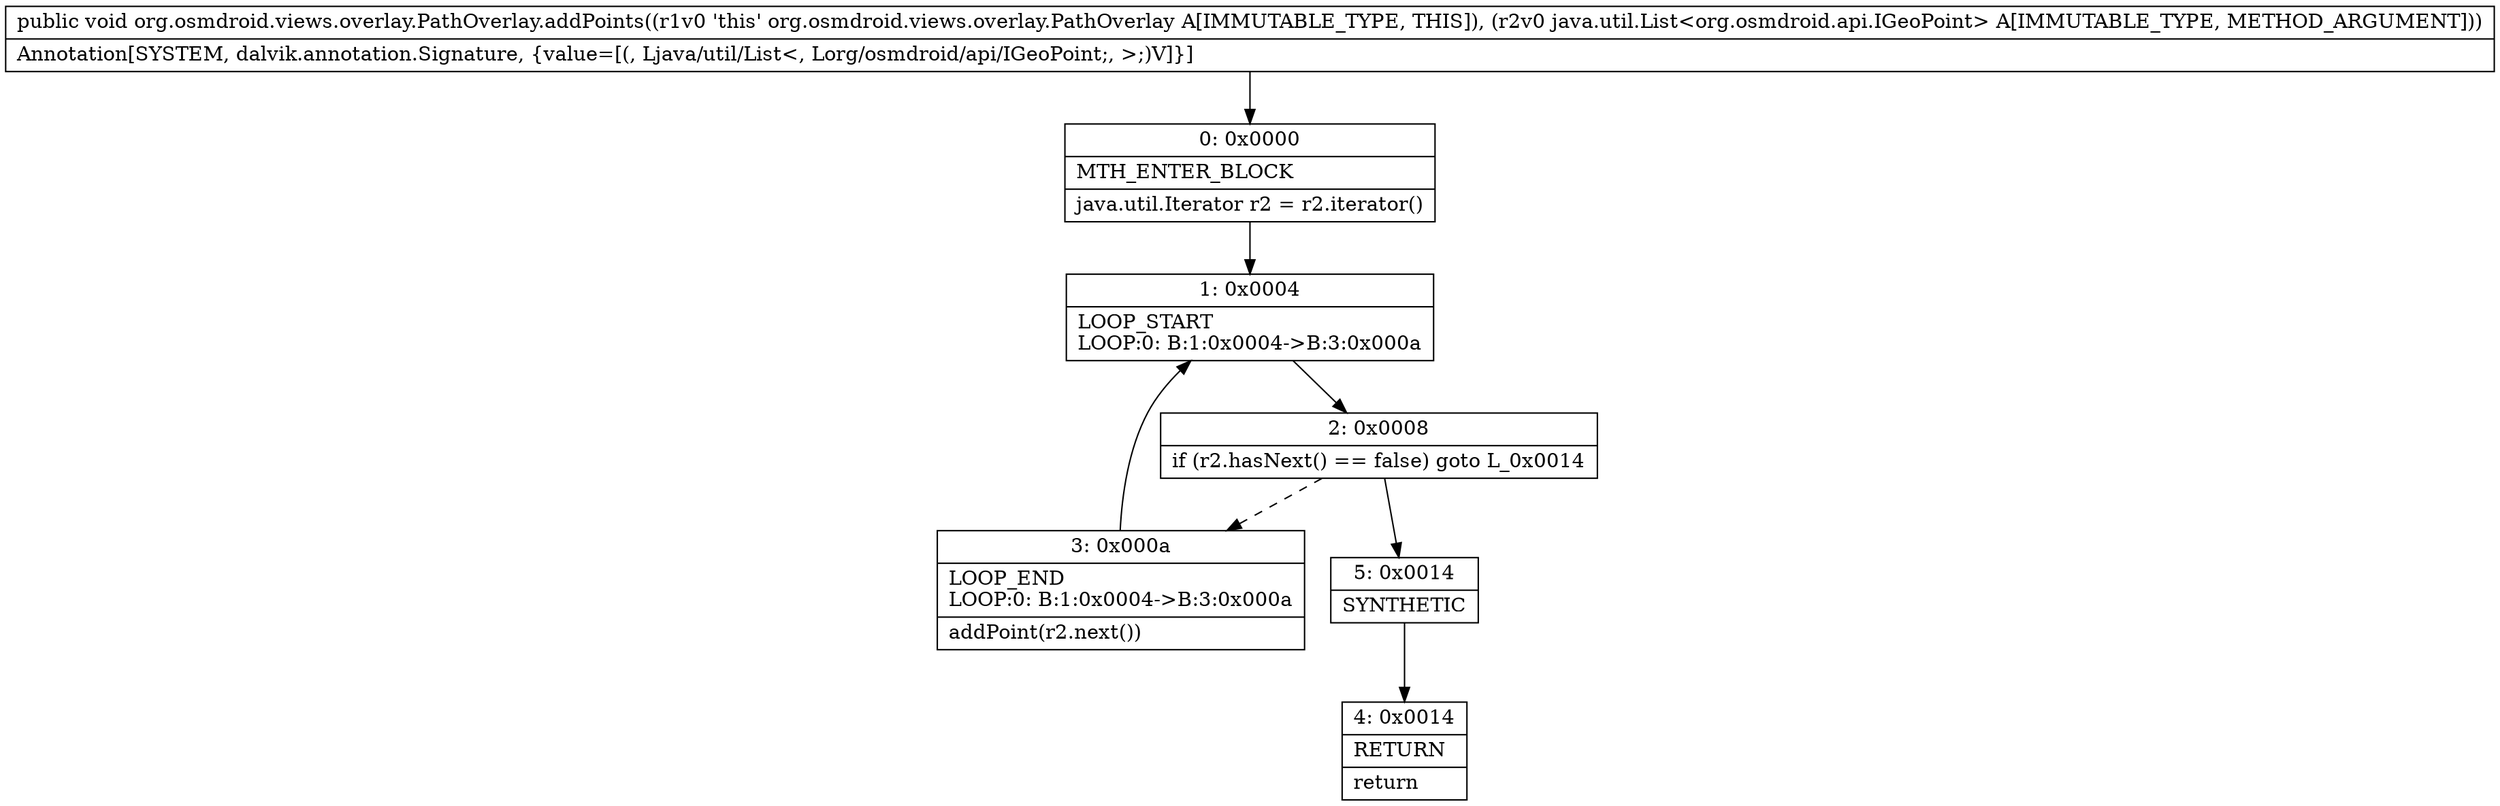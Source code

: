 digraph "CFG fororg.osmdroid.views.overlay.PathOverlay.addPoints(Ljava\/util\/List;)V" {
Node_0 [shape=record,label="{0\:\ 0x0000|MTH_ENTER_BLOCK\l|java.util.Iterator r2 = r2.iterator()\l}"];
Node_1 [shape=record,label="{1\:\ 0x0004|LOOP_START\lLOOP:0: B:1:0x0004\-\>B:3:0x000a\l}"];
Node_2 [shape=record,label="{2\:\ 0x0008|if (r2.hasNext() == false) goto L_0x0014\l}"];
Node_3 [shape=record,label="{3\:\ 0x000a|LOOP_END\lLOOP:0: B:1:0x0004\-\>B:3:0x000a\l|addPoint(r2.next())\l}"];
Node_4 [shape=record,label="{4\:\ 0x0014|RETURN\l|return\l}"];
Node_5 [shape=record,label="{5\:\ 0x0014|SYNTHETIC\l}"];
MethodNode[shape=record,label="{public void org.osmdroid.views.overlay.PathOverlay.addPoints((r1v0 'this' org.osmdroid.views.overlay.PathOverlay A[IMMUTABLE_TYPE, THIS]), (r2v0 java.util.List\<org.osmdroid.api.IGeoPoint\> A[IMMUTABLE_TYPE, METHOD_ARGUMENT]))  | Annotation[SYSTEM, dalvik.annotation.Signature, \{value=[(, Ljava\/util\/List\<, Lorg\/osmdroid\/api\/IGeoPoint;, \>;)V]\}]\l}"];
MethodNode -> Node_0;
Node_0 -> Node_1;
Node_1 -> Node_2;
Node_2 -> Node_3[style=dashed];
Node_2 -> Node_5;
Node_3 -> Node_1;
Node_5 -> Node_4;
}


